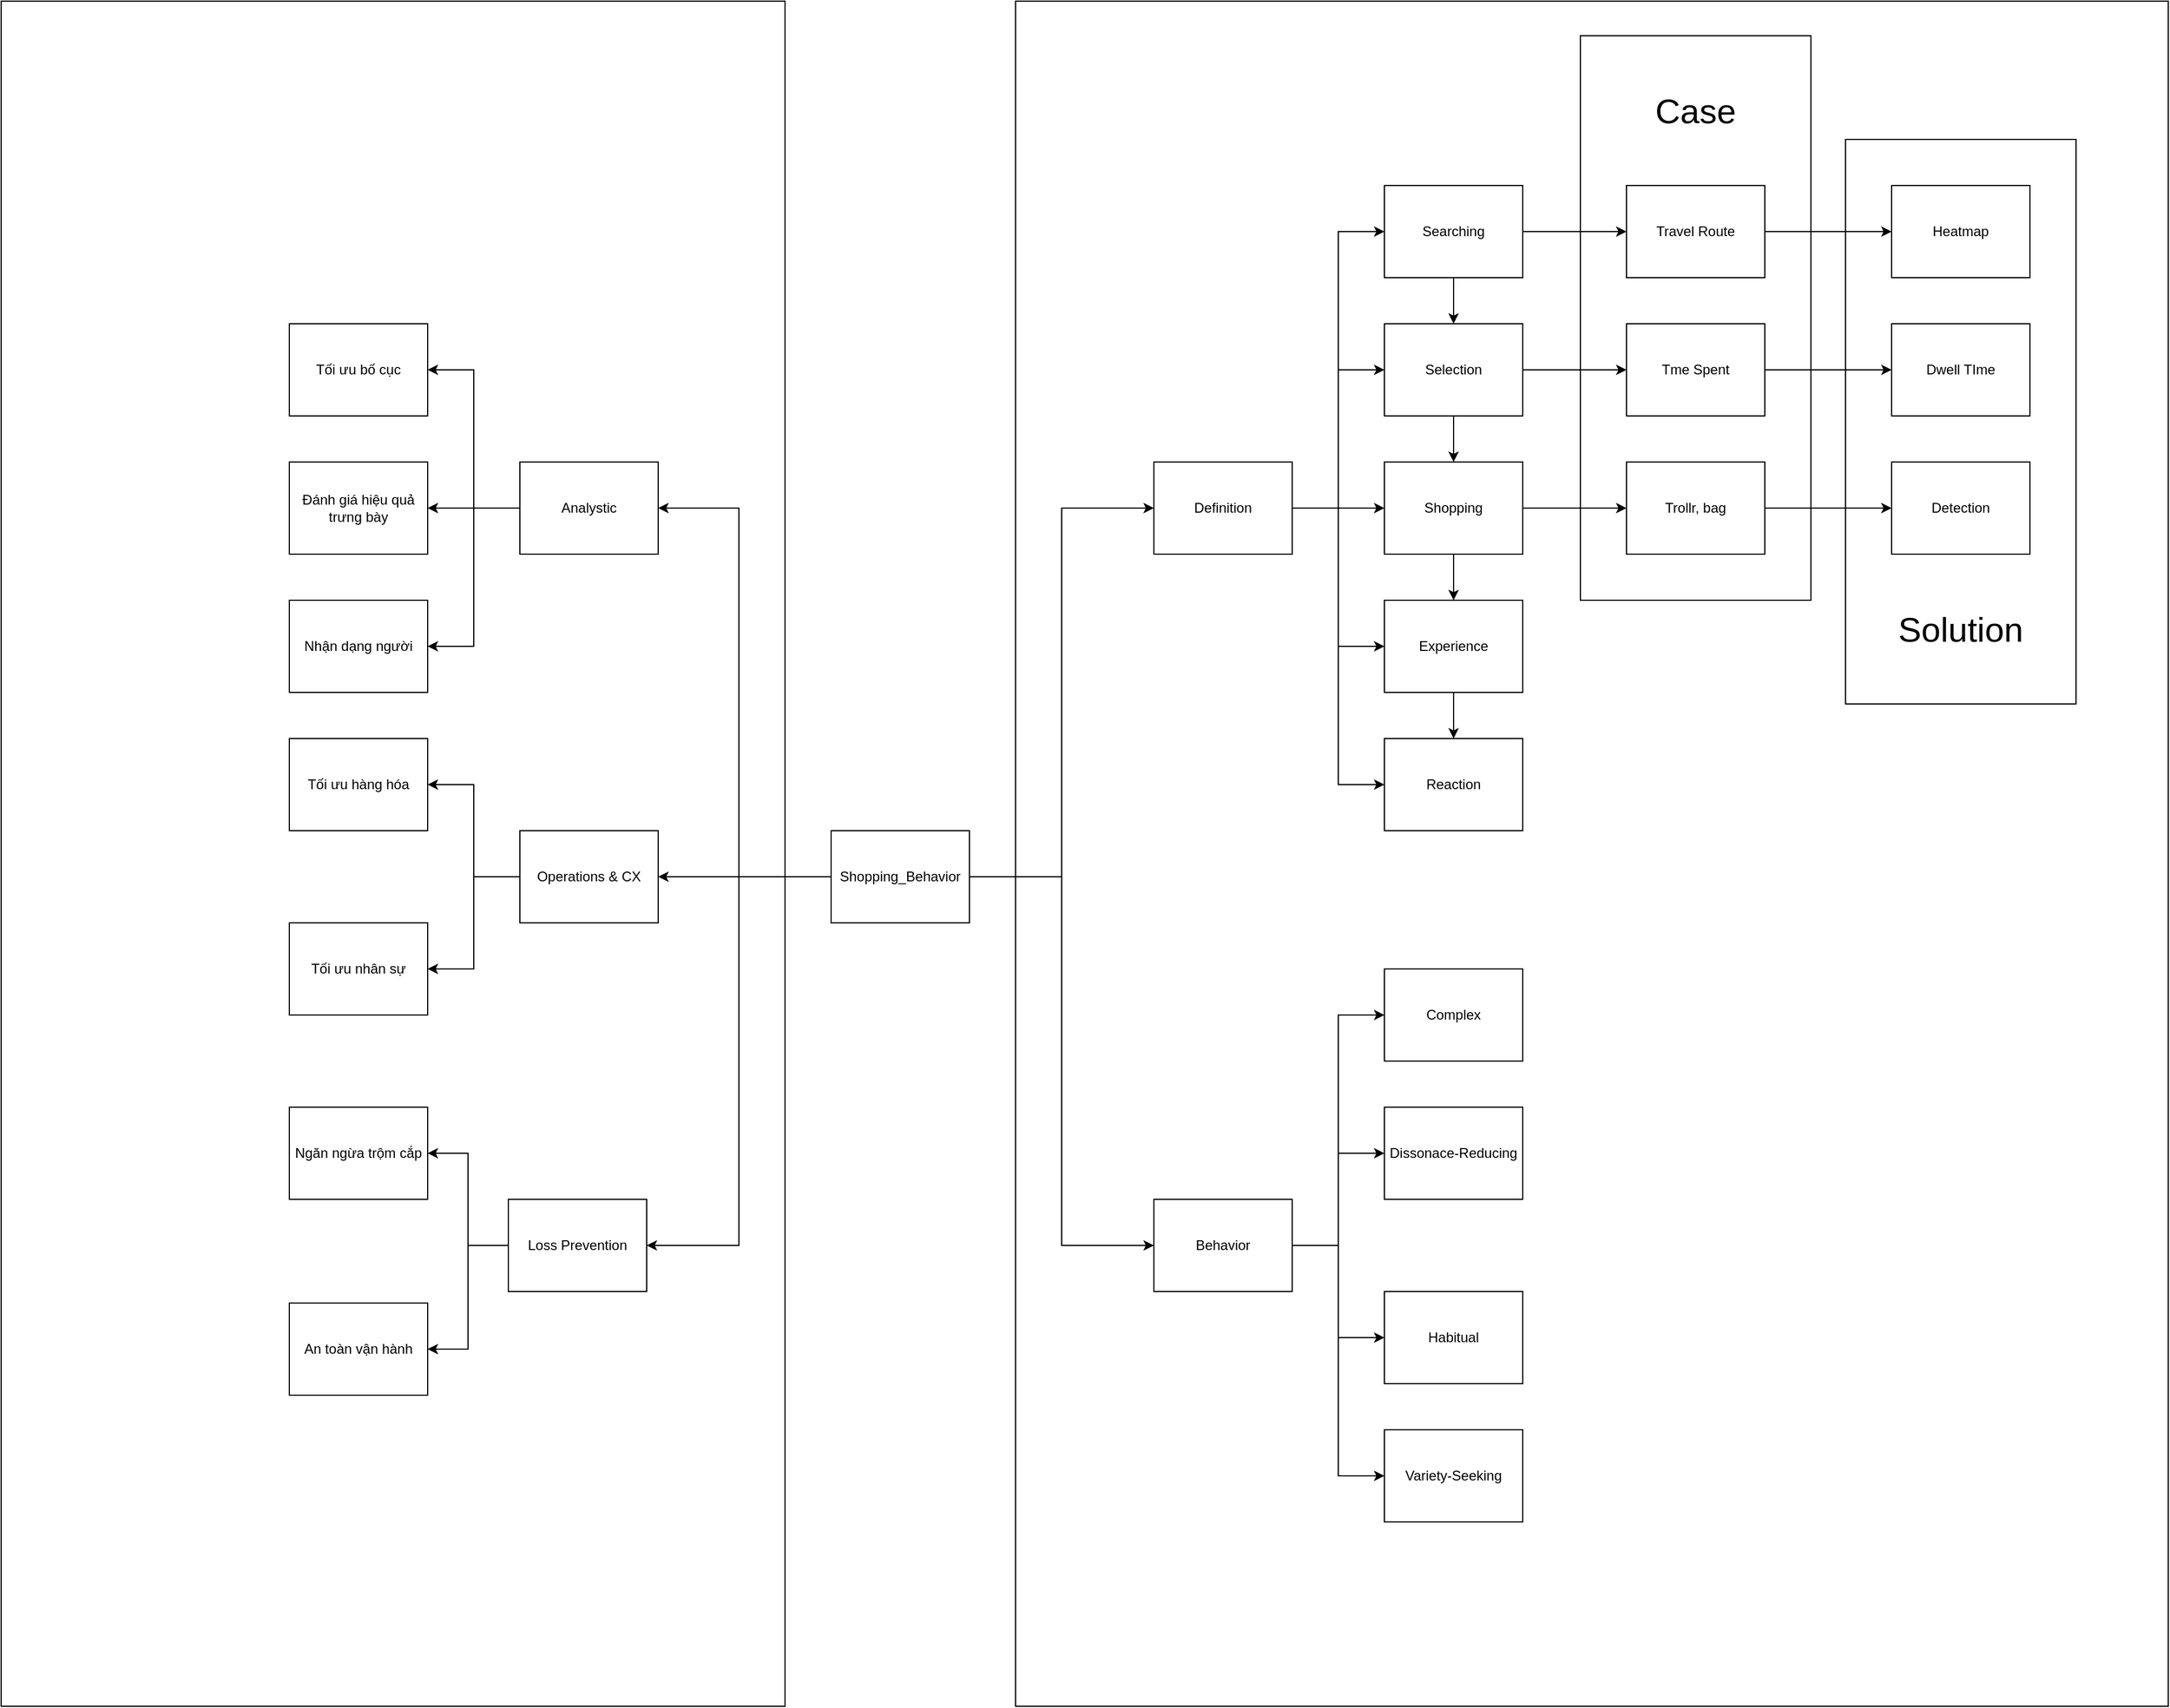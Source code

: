 <mxfile version="28.2.5">
  <diagram name="Page-1" id="86LVQj7V5jCD9-ZFzs1M">
    <mxGraphModel dx="3203" dy="2372" grid="1" gridSize="10" guides="1" tooltips="1" connect="1" arrows="1" fold="1" page="1" pageScale="1" pageWidth="850" pageHeight="1100" math="0" shadow="0">
      <root>
        <mxCell id="0" />
        <mxCell id="1" parent="0" />
        <mxCell id="S8Du6sC95tKZxM511aaH-36" value="" style="rounded=0;whiteSpace=wrap;html=1;" vertex="1" parent="1">
          <mxGeometry x="320" y="-400" width="1000" height="1480" as="geometry" />
        </mxCell>
        <mxCell id="S8Du6sC95tKZxM511aaH-70" value="" style="rounded=0;whiteSpace=wrap;html=1;fillColor=none;" vertex="1" parent="1">
          <mxGeometry x="1040" y="-280" width="200" height="490" as="geometry" />
        </mxCell>
        <mxCell id="S8Du6sC95tKZxM511aaH-67" value="" style="rounded=0;whiteSpace=wrap;html=1;fillColor=none;" vertex="1" parent="1">
          <mxGeometry x="810" y="-370" width="200" height="490" as="geometry" />
        </mxCell>
        <mxCell id="S8Du6sC95tKZxM511aaH-39" value="" style="rounded=0;whiteSpace=wrap;html=1;" vertex="1" parent="1">
          <mxGeometry x="-560" y="-400" width="680" height="1480" as="geometry" />
        </mxCell>
        <mxCell id="S8Du6sC95tKZxM511aaH-10" style="edgeStyle=orthogonalEdgeStyle;rounded=0;orthogonalLoop=1;jettySize=auto;html=1;entryX=0;entryY=0.5;entryDx=0;entryDy=0;" edge="1" parent="1" source="S8Du6sC95tKZxM511aaH-1" target="S8Du6sC95tKZxM511aaH-7">
          <mxGeometry relative="1" as="geometry" />
        </mxCell>
        <mxCell id="S8Du6sC95tKZxM511aaH-25" style="edgeStyle=orthogonalEdgeStyle;rounded=0;orthogonalLoop=1;jettySize=auto;html=1;entryX=0;entryY=0.5;entryDx=0;entryDy=0;" edge="1" parent="1" source="S8Du6sC95tKZxM511aaH-1" target="S8Du6sC95tKZxM511aaH-9">
          <mxGeometry relative="1" as="geometry" />
        </mxCell>
        <mxCell id="S8Du6sC95tKZxM511aaH-34" style="edgeStyle=orthogonalEdgeStyle;rounded=0;orthogonalLoop=1;jettySize=auto;html=1;entryX=1;entryY=0.5;entryDx=0;entryDy=0;" edge="1" parent="1" source="S8Du6sC95tKZxM511aaH-1" target="S8Du6sC95tKZxM511aaH-4">
          <mxGeometry relative="1" as="geometry">
            <Array as="points">
              <mxPoint x="80" y="360" />
              <mxPoint x="80" y="40" />
            </Array>
          </mxGeometry>
        </mxCell>
        <mxCell id="S8Du6sC95tKZxM511aaH-73" style="edgeStyle=orthogonalEdgeStyle;rounded=0;orthogonalLoop=1;jettySize=auto;html=1;entryX=1;entryY=0.5;entryDx=0;entryDy=0;" edge="1" parent="1" source="S8Du6sC95tKZxM511aaH-1" target="S8Du6sC95tKZxM511aaH-40">
          <mxGeometry relative="1" as="geometry" />
        </mxCell>
        <mxCell id="S8Du6sC95tKZxM511aaH-74" style="edgeStyle=orthogonalEdgeStyle;rounded=0;orthogonalLoop=1;jettySize=auto;html=1;entryX=1;entryY=0.5;entryDx=0;entryDy=0;" edge="1" parent="1" source="S8Du6sC95tKZxM511aaH-1" target="S8Du6sC95tKZxM511aaH-72">
          <mxGeometry relative="1" as="geometry" />
        </mxCell>
        <mxCell id="S8Du6sC95tKZxM511aaH-1" value="Shopping_Behavior" style="rounded=0;whiteSpace=wrap;html=1;" vertex="1" parent="1">
          <mxGeometry x="160" y="320" width="120" height="80" as="geometry" />
        </mxCell>
        <mxCell id="S8Du6sC95tKZxM511aaH-78" style="edgeStyle=orthogonalEdgeStyle;rounded=0;orthogonalLoop=1;jettySize=auto;html=1;entryX=1;entryY=0.5;entryDx=0;entryDy=0;" edge="1" parent="1" source="S8Du6sC95tKZxM511aaH-4" target="S8Du6sC95tKZxM511aaH-77">
          <mxGeometry relative="1" as="geometry" />
        </mxCell>
        <mxCell id="S8Du6sC95tKZxM511aaH-79" style="edgeStyle=orthogonalEdgeStyle;rounded=0;orthogonalLoop=1;jettySize=auto;html=1;" edge="1" parent="1" source="S8Du6sC95tKZxM511aaH-4" target="S8Du6sC95tKZxM511aaH-75">
          <mxGeometry relative="1" as="geometry" />
        </mxCell>
        <mxCell id="S8Du6sC95tKZxM511aaH-80" style="edgeStyle=orthogonalEdgeStyle;rounded=0;orthogonalLoop=1;jettySize=auto;html=1;entryX=1;entryY=0.5;entryDx=0;entryDy=0;" edge="1" parent="1" source="S8Du6sC95tKZxM511aaH-4" target="S8Du6sC95tKZxM511aaH-76">
          <mxGeometry relative="1" as="geometry" />
        </mxCell>
        <mxCell id="S8Du6sC95tKZxM511aaH-4" value="Analystic" style="rounded=0;whiteSpace=wrap;html=1;" vertex="1" parent="1">
          <mxGeometry x="-110" width="120" height="80" as="geometry" />
        </mxCell>
        <mxCell id="S8Du6sC95tKZxM511aaH-14" style="edgeStyle=orthogonalEdgeStyle;rounded=0;orthogonalLoop=1;jettySize=auto;html=1;entryX=0;entryY=0.5;entryDx=0;entryDy=0;" edge="1" parent="1" source="S8Du6sC95tKZxM511aaH-7" target="S8Du6sC95tKZxM511aaH-12">
          <mxGeometry relative="1" as="geometry" />
        </mxCell>
        <mxCell id="S8Du6sC95tKZxM511aaH-15" style="edgeStyle=orthogonalEdgeStyle;rounded=0;orthogonalLoop=1;jettySize=auto;html=1;entryX=0;entryY=0.5;entryDx=0;entryDy=0;" edge="1" parent="1" source="S8Du6sC95tKZxM511aaH-7" target="S8Du6sC95tKZxM511aaH-13">
          <mxGeometry relative="1" as="geometry" />
        </mxCell>
        <mxCell id="S8Du6sC95tKZxM511aaH-16" style="edgeStyle=orthogonalEdgeStyle;rounded=0;orthogonalLoop=1;jettySize=auto;html=1;entryX=0;entryY=0.5;entryDx=0;entryDy=0;" edge="1" parent="1" source="S8Du6sC95tKZxM511aaH-7" target="S8Du6sC95tKZxM511aaH-11">
          <mxGeometry relative="1" as="geometry" />
        </mxCell>
        <mxCell id="S8Du6sC95tKZxM511aaH-19" style="edgeStyle=orthogonalEdgeStyle;rounded=0;orthogonalLoop=1;jettySize=auto;html=1;entryX=0;entryY=0.5;entryDx=0;entryDy=0;" edge="1" parent="1" source="S8Du6sC95tKZxM511aaH-7" target="S8Du6sC95tKZxM511aaH-18">
          <mxGeometry relative="1" as="geometry" />
        </mxCell>
        <mxCell id="S8Du6sC95tKZxM511aaH-20" style="edgeStyle=orthogonalEdgeStyle;rounded=0;orthogonalLoop=1;jettySize=auto;html=1;entryX=0;entryY=0.5;entryDx=0;entryDy=0;" edge="1" parent="1" source="S8Du6sC95tKZxM511aaH-7" target="S8Du6sC95tKZxM511aaH-17">
          <mxGeometry relative="1" as="geometry" />
        </mxCell>
        <mxCell id="S8Du6sC95tKZxM511aaH-7" value="Definition" style="rounded=0;whiteSpace=wrap;html=1;" vertex="1" parent="1">
          <mxGeometry x="440" width="120" height="80" as="geometry" />
        </mxCell>
        <mxCell id="S8Du6sC95tKZxM511aaH-30" style="edgeStyle=orthogonalEdgeStyle;rounded=0;orthogonalLoop=1;jettySize=auto;html=1;entryX=0;entryY=0.5;entryDx=0;entryDy=0;" edge="1" parent="1" source="S8Du6sC95tKZxM511aaH-9" target="S8Du6sC95tKZxM511aaH-28">
          <mxGeometry relative="1" as="geometry" />
        </mxCell>
        <mxCell id="S8Du6sC95tKZxM511aaH-31" style="edgeStyle=orthogonalEdgeStyle;rounded=0;orthogonalLoop=1;jettySize=auto;html=1;entryX=0;entryY=0.5;entryDx=0;entryDy=0;" edge="1" parent="1" source="S8Du6sC95tKZxM511aaH-9" target="S8Du6sC95tKZxM511aaH-26">
          <mxGeometry relative="1" as="geometry" />
        </mxCell>
        <mxCell id="S8Du6sC95tKZxM511aaH-32" style="edgeStyle=orthogonalEdgeStyle;rounded=0;orthogonalLoop=1;jettySize=auto;html=1;" edge="1" parent="1" source="S8Du6sC95tKZxM511aaH-9" target="S8Du6sC95tKZxM511aaH-29">
          <mxGeometry relative="1" as="geometry" />
        </mxCell>
        <mxCell id="S8Du6sC95tKZxM511aaH-33" style="edgeStyle=orthogonalEdgeStyle;rounded=0;orthogonalLoop=1;jettySize=auto;html=1;entryX=0;entryY=0.5;entryDx=0;entryDy=0;" edge="1" parent="1" source="S8Du6sC95tKZxM511aaH-9" target="S8Du6sC95tKZxM511aaH-27">
          <mxGeometry relative="1" as="geometry" />
        </mxCell>
        <mxCell id="S8Du6sC95tKZxM511aaH-9" value="Behavior" style="rounded=0;whiteSpace=wrap;html=1;" vertex="1" parent="1">
          <mxGeometry x="440" y="640" width="120" height="80" as="geometry" />
        </mxCell>
        <mxCell id="S8Du6sC95tKZxM511aaH-24" style="edgeStyle=orthogonalEdgeStyle;rounded=0;orthogonalLoop=1;jettySize=auto;html=1;" edge="1" parent="1" source="S8Du6sC95tKZxM511aaH-11" target="S8Du6sC95tKZxM511aaH-18">
          <mxGeometry relative="1" as="geometry" />
        </mxCell>
        <mxCell id="S8Du6sC95tKZxM511aaH-11" value="Experience" style="rounded=0;whiteSpace=wrap;html=1;" vertex="1" parent="1">
          <mxGeometry x="640" y="120" width="120" height="80" as="geometry" />
        </mxCell>
        <mxCell id="S8Du6sC95tKZxM511aaH-22" style="edgeStyle=orthogonalEdgeStyle;rounded=0;orthogonalLoop=1;jettySize=auto;html=1;" edge="1" parent="1" source="S8Du6sC95tKZxM511aaH-12" target="S8Du6sC95tKZxM511aaH-13">
          <mxGeometry relative="1" as="geometry" />
        </mxCell>
        <mxCell id="S8Du6sC95tKZxM511aaH-50" style="edgeStyle=orthogonalEdgeStyle;rounded=0;orthogonalLoop=1;jettySize=auto;html=1;entryX=0;entryY=0.5;entryDx=0;entryDy=0;" edge="1" parent="1" source="S8Du6sC95tKZxM511aaH-12" target="S8Du6sC95tKZxM511aaH-49">
          <mxGeometry relative="1" as="geometry" />
        </mxCell>
        <mxCell id="S8Du6sC95tKZxM511aaH-12" value="Selection" style="rounded=0;whiteSpace=wrap;html=1;" vertex="1" parent="1">
          <mxGeometry x="640" y="-120" width="120" height="80" as="geometry" />
        </mxCell>
        <mxCell id="S8Du6sC95tKZxM511aaH-23" style="edgeStyle=orthogonalEdgeStyle;rounded=0;orthogonalLoop=1;jettySize=auto;html=1;" edge="1" parent="1" source="S8Du6sC95tKZxM511aaH-13" target="S8Du6sC95tKZxM511aaH-11">
          <mxGeometry relative="1" as="geometry" />
        </mxCell>
        <mxCell id="S8Du6sC95tKZxM511aaH-54" style="edgeStyle=orthogonalEdgeStyle;rounded=0;orthogonalLoop=1;jettySize=auto;html=1;entryX=0;entryY=0.5;entryDx=0;entryDy=0;" edge="1" parent="1" source="S8Du6sC95tKZxM511aaH-13" target="S8Du6sC95tKZxM511aaH-53">
          <mxGeometry relative="1" as="geometry" />
        </mxCell>
        <mxCell id="S8Du6sC95tKZxM511aaH-13" value="Shopping" style="rounded=0;whiteSpace=wrap;html=1;" vertex="1" parent="1">
          <mxGeometry x="640" width="120" height="80" as="geometry" />
        </mxCell>
        <mxCell id="S8Du6sC95tKZxM511aaH-21" style="edgeStyle=orthogonalEdgeStyle;rounded=0;orthogonalLoop=1;jettySize=auto;html=1;" edge="1" parent="1" source="S8Du6sC95tKZxM511aaH-17" target="S8Du6sC95tKZxM511aaH-12">
          <mxGeometry relative="1" as="geometry" />
        </mxCell>
        <mxCell id="S8Du6sC95tKZxM511aaH-46" style="edgeStyle=orthogonalEdgeStyle;rounded=0;orthogonalLoop=1;jettySize=auto;html=1;" edge="1" parent="1" source="S8Du6sC95tKZxM511aaH-17" target="S8Du6sC95tKZxM511aaH-43">
          <mxGeometry relative="1" as="geometry" />
        </mxCell>
        <mxCell id="S8Du6sC95tKZxM511aaH-17" value="Searching" style="rounded=0;whiteSpace=wrap;html=1;" vertex="1" parent="1">
          <mxGeometry x="640" y="-240" width="120" height="80" as="geometry" />
        </mxCell>
        <mxCell id="S8Du6sC95tKZxM511aaH-18" value="Reaction" style="rounded=0;whiteSpace=wrap;html=1;" vertex="1" parent="1">
          <mxGeometry x="640" y="240" width="120" height="80" as="geometry" />
        </mxCell>
        <mxCell id="S8Du6sC95tKZxM511aaH-26" value="Dissonace-Reducing" style="rounded=0;whiteSpace=wrap;html=1;" vertex="1" parent="1">
          <mxGeometry x="640" y="560" width="120" height="80" as="geometry" />
        </mxCell>
        <mxCell id="S8Du6sC95tKZxM511aaH-27" value="Variety-Seeking" style="rounded=0;whiteSpace=wrap;html=1;" vertex="1" parent="1">
          <mxGeometry x="640" y="840" width="120" height="80" as="geometry" />
        </mxCell>
        <mxCell id="S8Du6sC95tKZxM511aaH-28" value="Complex" style="rounded=0;whiteSpace=wrap;html=1;" vertex="1" parent="1">
          <mxGeometry x="640" y="440" width="120" height="80" as="geometry" />
        </mxCell>
        <mxCell id="S8Du6sC95tKZxM511aaH-29" value="Habitual" style="rounded=0;whiteSpace=wrap;html=1;" vertex="1" parent="1">
          <mxGeometry x="640" y="720" width="120" height="80" as="geometry" />
        </mxCell>
        <mxCell id="S8Du6sC95tKZxM511aaH-82" style="edgeStyle=orthogonalEdgeStyle;rounded=0;orthogonalLoop=1;jettySize=auto;html=1;entryX=1;entryY=0.5;entryDx=0;entryDy=0;" edge="1" parent="1" source="S8Du6sC95tKZxM511aaH-40" target="S8Du6sC95tKZxM511aaH-81">
          <mxGeometry relative="1" as="geometry" />
        </mxCell>
        <mxCell id="S8Du6sC95tKZxM511aaH-84" style="edgeStyle=orthogonalEdgeStyle;rounded=0;orthogonalLoop=1;jettySize=auto;html=1;entryX=1;entryY=0.5;entryDx=0;entryDy=0;" edge="1" parent="1" source="S8Du6sC95tKZxM511aaH-40" target="S8Du6sC95tKZxM511aaH-83">
          <mxGeometry relative="1" as="geometry" />
        </mxCell>
        <mxCell id="S8Du6sC95tKZxM511aaH-40" value="Operations &amp;amp; CX" style="rounded=0;whiteSpace=wrap;html=1;" vertex="1" parent="1">
          <mxGeometry x="-110" y="320" width="120" height="80" as="geometry" />
        </mxCell>
        <mxCell id="S8Du6sC95tKZxM511aaH-58" style="edgeStyle=orthogonalEdgeStyle;rounded=0;orthogonalLoop=1;jettySize=auto;html=1;entryX=0;entryY=0.5;entryDx=0;entryDy=0;" edge="1" parent="1" source="S8Du6sC95tKZxM511aaH-43" target="S8Du6sC95tKZxM511aaH-57">
          <mxGeometry relative="1" as="geometry" />
        </mxCell>
        <mxCell id="S8Du6sC95tKZxM511aaH-43" value="Travel Route" style="rounded=0;whiteSpace=wrap;html=1;" vertex="1" parent="1">
          <mxGeometry x="850" y="-240" width="120" height="80" as="geometry" />
        </mxCell>
        <mxCell id="S8Du6sC95tKZxM511aaH-65" style="edgeStyle=orthogonalEdgeStyle;rounded=0;orthogonalLoop=1;jettySize=auto;html=1;entryX=0;entryY=0.5;entryDx=0;entryDy=0;" edge="1" parent="1" source="S8Du6sC95tKZxM511aaH-49" target="S8Du6sC95tKZxM511aaH-61">
          <mxGeometry relative="1" as="geometry" />
        </mxCell>
        <mxCell id="S8Du6sC95tKZxM511aaH-49" value="Tme Spent" style="rounded=0;whiteSpace=wrap;html=1;" vertex="1" parent="1">
          <mxGeometry x="850" y="-120" width="120" height="80" as="geometry" />
        </mxCell>
        <mxCell id="S8Du6sC95tKZxM511aaH-66" style="edgeStyle=orthogonalEdgeStyle;rounded=0;orthogonalLoop=1;jettySize=auto;html=1;entryX=0;entryY=0.5;entryDx=0;entryDy=0;" edge="1" parent="1" source="S8Du6sC95tKZxM511aaH-53" target="S8Du6sC95tKZxM511aaH-64">
          <mxGeometry relative="1" as="geometry" />
        </mxCell>
        <mxCell id="S8Du6sC95tKZxM511aaH-53" value="Trollr, bag" style="rounded=0;whiteSpace=wrap;html=1;" vertex="1" parent="1">
          <mxGeometry x="850" width="120" height="80" as="geometry" />
        </mxCell>
        <mxCell id="S8Du6sC95tKZxM511aaH-57" value="Heatmap" style="rounded=0;whiteSpace=wrap;html=1;" vertex="1" parent="1">
          <mxGeometry x="1080" y="-240" width="120" height="80" as="geometry" />
        </mxCell>
        <mxCell id="S8Du6sC95tKZxM511aaH-61" value="Dwell TIme" style="rounded=0;whiteSpace=wrap;html=1;" vertex="1" parent="1">
          <mxGeometry x="1080" y="-120" width="120" height="80" as="geometry" />
        </mxCell>
        <mxCell id="S8Du6sC95tKZxM511aaH-64" value="Detection" style="rounded=0;whiteSpace=wrap;html=1;" vertex="1" parent="1">
          <mxGeometry x="1080" width="120" height="80" as="geometry" />
        </mxCell>
        <mxCell id="S8Du6sC95tKZxM511aaH-69" value="&lt;font style=&quot;font-size: 30px;&quot;&gt;Case&lt;/font&gt;" style="text;html=1;align=center;verticalAlign=middle;whiteSpace=wrap;rounded=0;" vertex="1" parent="1">
          <mxGeometry x="850" y="-330" width="120" height="50" as="geometry" />
        </mxCell>
        <mxCell id="S8Du6sC95tKZxM511aaH-71" value="&lt;span style=&quot;font-size: 30px;&quot;&gt;Solution&lt;/span&gt;" style="text;html=1;align=center;verticalAlign=middle;whiteSpace=wrap;rounded=0;" vertex="1" parent="1">
          <mxGeometry x="1080" y="120" width="120" height="50" as="geometry" />
        </mxCell>
        <mxCell id="S8Du6sC95tKZxM511aaH-86" style="edgeStyle=orthogonalEdgeStyle;rounded=0;orthogonalLoop=1;jettySize=auto;html=1;" edge="1" parent="1" source="S8Du6sC95tKZxM511aaH-72" target="S8Du6sC95tKZxM511aaH-85">
          <mxGeometry relative="1" as="geometry" />
        </mxCell>
        <mxCell id="S8Du6sC95tKZxM511aaH-88" style="edgeStyle=orthogonalEdgeStyle;rounded=0;orthogonalLoop=1;jettySize=auto;html=1;entryX=1;entryY=0.5;entryDx=0;entryDy=0;" edge="1" parent="1" source="S8Du6sC95tKZxM511aaH-72" target="S8Du6sC95tKZxM511aaH-87">
          <mxGeometry relative="1" as="geometry" />
        </mxCell>
        <mxCell id="S8Du6sC95tKZxM511aaH-72" value="Loss Prevention" style="rounded=0;whiteSpace=wrap;html=1;" vertex="1" parent="1">
          <mxGeometry x="-120" y="640" width="120" height="80" as="geometry" />
        </mxCell>
        <mxCell id="S8Du6sC95tKZxM511aaH-75" value="Đánh giá hiệu quả trưng bày" style="rounded=0;whiteSpace=wrap;html=1;" vertex="1" parent="1">
          <mxGeometry x="-310" width="120" height="80" as="geometry" />
        </mxCell>
        <mxCell id="S8Du6sC95tKZxM511aaH-76" value="Nhận dạng người" style="rounded=0;whiteSpace=wrap;html=1;" vertex="1" parent="1">
          <mxGeometry x="-310" y="120" width="120" height="80" as="geometry" />
        </mxCell>
        <mxCell id="S8Du6sC95tKZxM511aaH-77" value="Tối ưu bố cục" style="rounded=0;whiteSpace=wrap;html=1;" vertex="1" parent="1">
          <mxGeometry x="-310" y="-120" width="120" height="80" as="geometry" />
        </mxCell>
        <mxCell id="S8Du6sC95tKZxM511aaH-81" value="Tối ưu hàng hóa" style="rounded=0;whiteSpace=wrap;html=1;" vertex="1" parent="1">
          <mxGeometry x="-310" y="240" width="120" height="80" as="geometry" />
        </mxCell>
        <mxCell id="S8Du6sC95tKZxM511aaH-83" value="Tối ưu nhân sự" style="rounded=0;whiteSpace=wrap;html=1;" vertex="1" parent="1">
          <mxGeometry x="-310" y="400" width="120" height="80" as="geometry" />
        </mxCell>
        <mxCell id="S8Du6sC95tKZxM511aaH-85" value="Ngăn ngừa trộm cắp" style="rounded=0;whiteSpace=wrap;html=1;" vertex="1" parent="1">
          <mxGeometry x="-310" y="560" width="120" height="80" as="geometry" />
        </mxCell>
        <mxCell id="S8Du6sC95tKZxM511aaH-87" value="An toàn vận hành" style="rounded=0;whiteSpace=wrap;html=1;" vertex="1" parent="1">
          <mxGeometry x="-310" y="730" width="120" height="80" as="geometry" />
        </mxCell>
      </root>
    </mxGraphModel>
  </diagram>
</mxfile>

